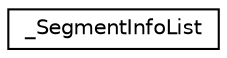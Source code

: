 digraph "Graphical Class Hierarchy"
{
  edge [fontname="Helvetica",fontsize="10",labelfontname="Helvetica",labelfontsize="10"];
  node [fontname="Helvetica",fontsize="10",shape=record];
  rankdir="LR";
  Node1 [label="_SegmentInfoList",height=0.2,width=0.4,color="black", fillcolor="white", style="filled",URL="$struct___segment_info_list.html"];
}

